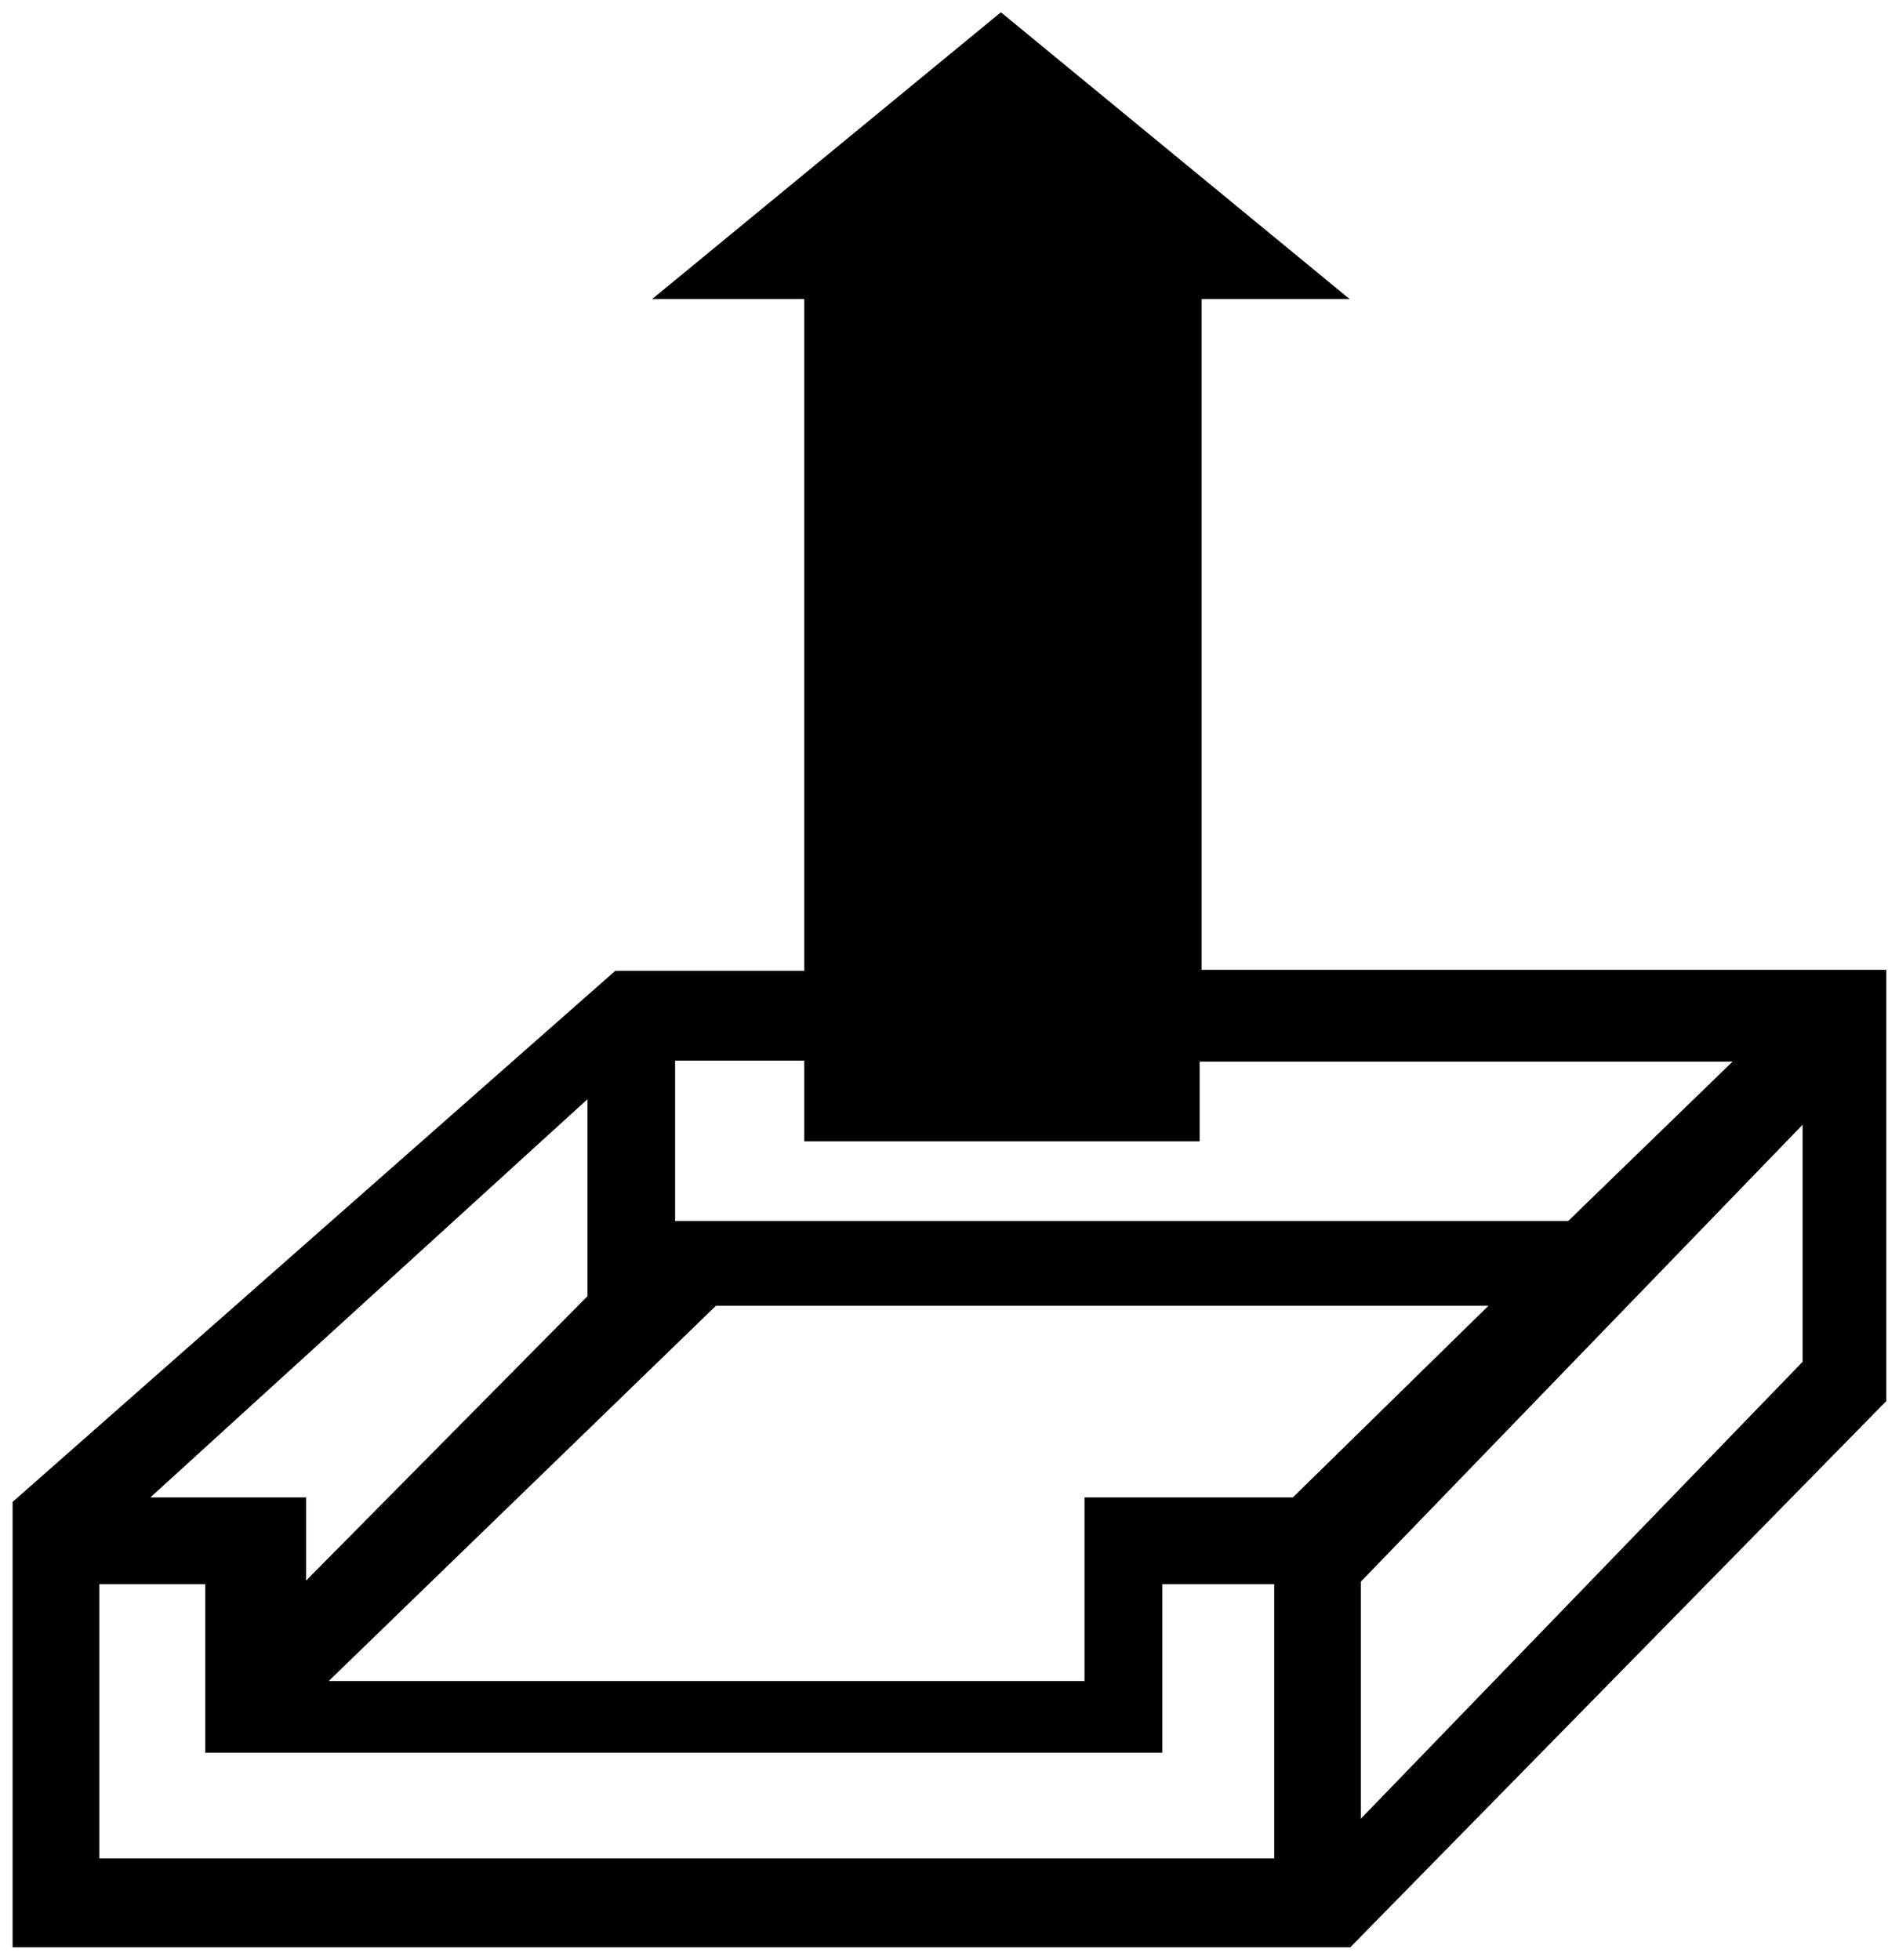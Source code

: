 


\begin{tikzpicture}[y=0.80pt, x=0.80pt, yscale=-1.0, xscale=1.0, inner sep=0pt, outer sep=0pt]
\begin{scope}[shift={(100.0,1727.0)},nonzero rule]
  \path[draw=.,fill=.,line width=1.600pt] (1938.0,-186.0) --
    (1407.0,355.0) -- (82.0,355.0) -- (82.0,-85.0) --
    (679.0,-611.0) -- (867.0,-611.0) -- (867.0,-1279.0) --
    (718.0,-1279.0) -- (1061.0,-1561.0) -- (1404.0,-1279.0) --
    (1259.0,-1279.0) -- (1259.0,-612.0) -- (1938.0,-612.0) --
    (1938.0,-186.0) -- cycle(1857.0,-224.0) -- (1857.0,-462.0)
    -- (1417.0,-7.0) -- (1417.0,231.0) -- (1857.0,-224.0) --
    cycle(1789.0,-523.0) -- (1257.0,-523.0) -- (1257.0,-444.0)
    -- (867.0,-444.0) -- (867.0,-524.0) -- (737.0,-524.0) --
    (737.0,-363.0) -- (1624.0,-363.0) -- (1789.0,-523.0) --
    cycle(1547.0,-281.0) -- (778.0,-281.0) -- (392.0,93.0) --
    (1145.0,93.0) -- (1145.0,-89.0) -- (1351.0,-89.0) --
    (1547.0,-281.0) -- cycle(652.0,-289.0) -- (652.0,-487.0) --
    (215.0,-89.0) -- (371.0,-89.0) -- (371.0,-5.0) --
    (652.0,-289.0) -- cycle(1333.0,269.0) -- (1333.0,-5.0) --
    (1220.0,-5.0) -- (1220.0,162.0) -- (273.0,162.0) --
    (273.0,-5.0) -- (166.0,-5.0) -- (166.0,269.0) --
    (1333.0,269.0) -- cycle;
\end{scope}

\end{tikzpicture}

